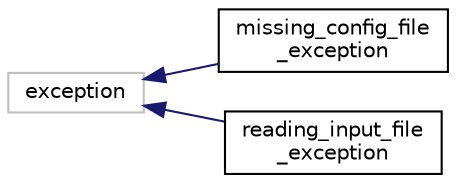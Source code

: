 digraph "Graphical Class Hierarchy"
{
 // LATEX_PDF_SIZE
  edge [fontname="Helvetica",fontsize="10",labelfontname="Helvetica",labelfontsize="10"];
  node [fontname="Helvetica",fontsize="10",shape=record];
  rankdir="LR";
  Node134 [label="exception",height=0.2,width=0.4,color="grey75", fillcolor="white", style="filled",tooltip=" "];
  Node134 -> Node0 [dir="back",color="midnightblue",fontsize="10",style="solid",fontname="Helvetica"];
  Node0 [label="missing_config_file\l_exception",height=0.2,width=0.4,color="black", fillcolor="white", style="filled",URL="$structmissing__config__file__exception.html",tooltip=" "];
  Node134 -> Node136 [dir="back",color="midnightblue",fontsize="10",style="solid",fontname="Helvetica"];
  Node136 [label="reading_input_file\l_exception",height=0.2,width=0.4,color="black", fillcolor="white", style="filled",URL="$structreading__input__file__exception.html",tooltip=" "];
}

